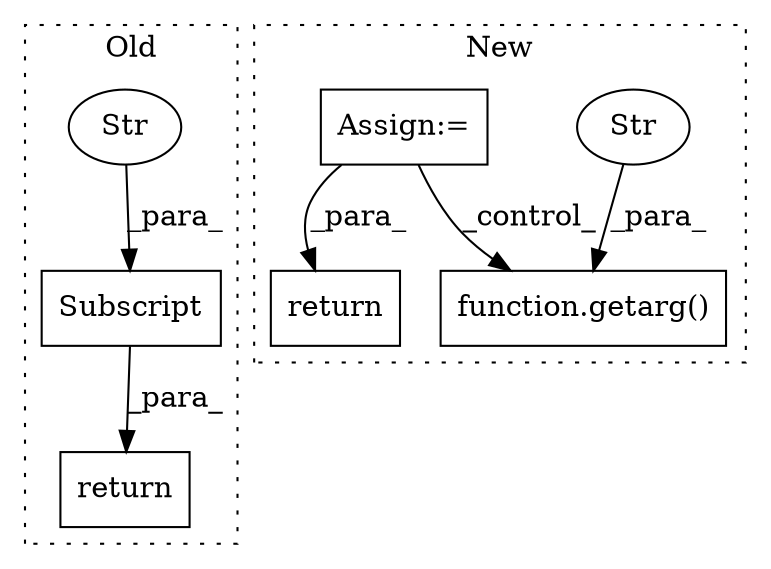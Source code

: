 digraph G {
subgraph cluster0 {
1 [label="Subscript" a="63" s="4594,0" l="14,0" shape="box"];
3 [label="Str" a="66" s="4599" l="8" shape="ellipse"];
6 [label="return" a="93" s="4587" l="7" shape="box"];
label = "Old";
style="dotted";
}
subgraph cluster1 {
2 [label="function.getarg()" a="75" s="4655,4686" l="7,1" shape="box"];
4 [label="Str" a="66" s="4662" l="17" shape="ellipse"];
5 [label="Assign:=" a="68" s="4253" l="3" shape="box"];
7 [label="return" a="93" s="4862" l="7" shape="box"];
label = "New";
style="dotted";
}
1 -> 6 [label="_para_"];
3 -> 1 [label="_para_"];
4 -> 2 [label="_para_"];
5 -> 7 [label="_para_"];
5 -> 2 [label="_control_"];
}